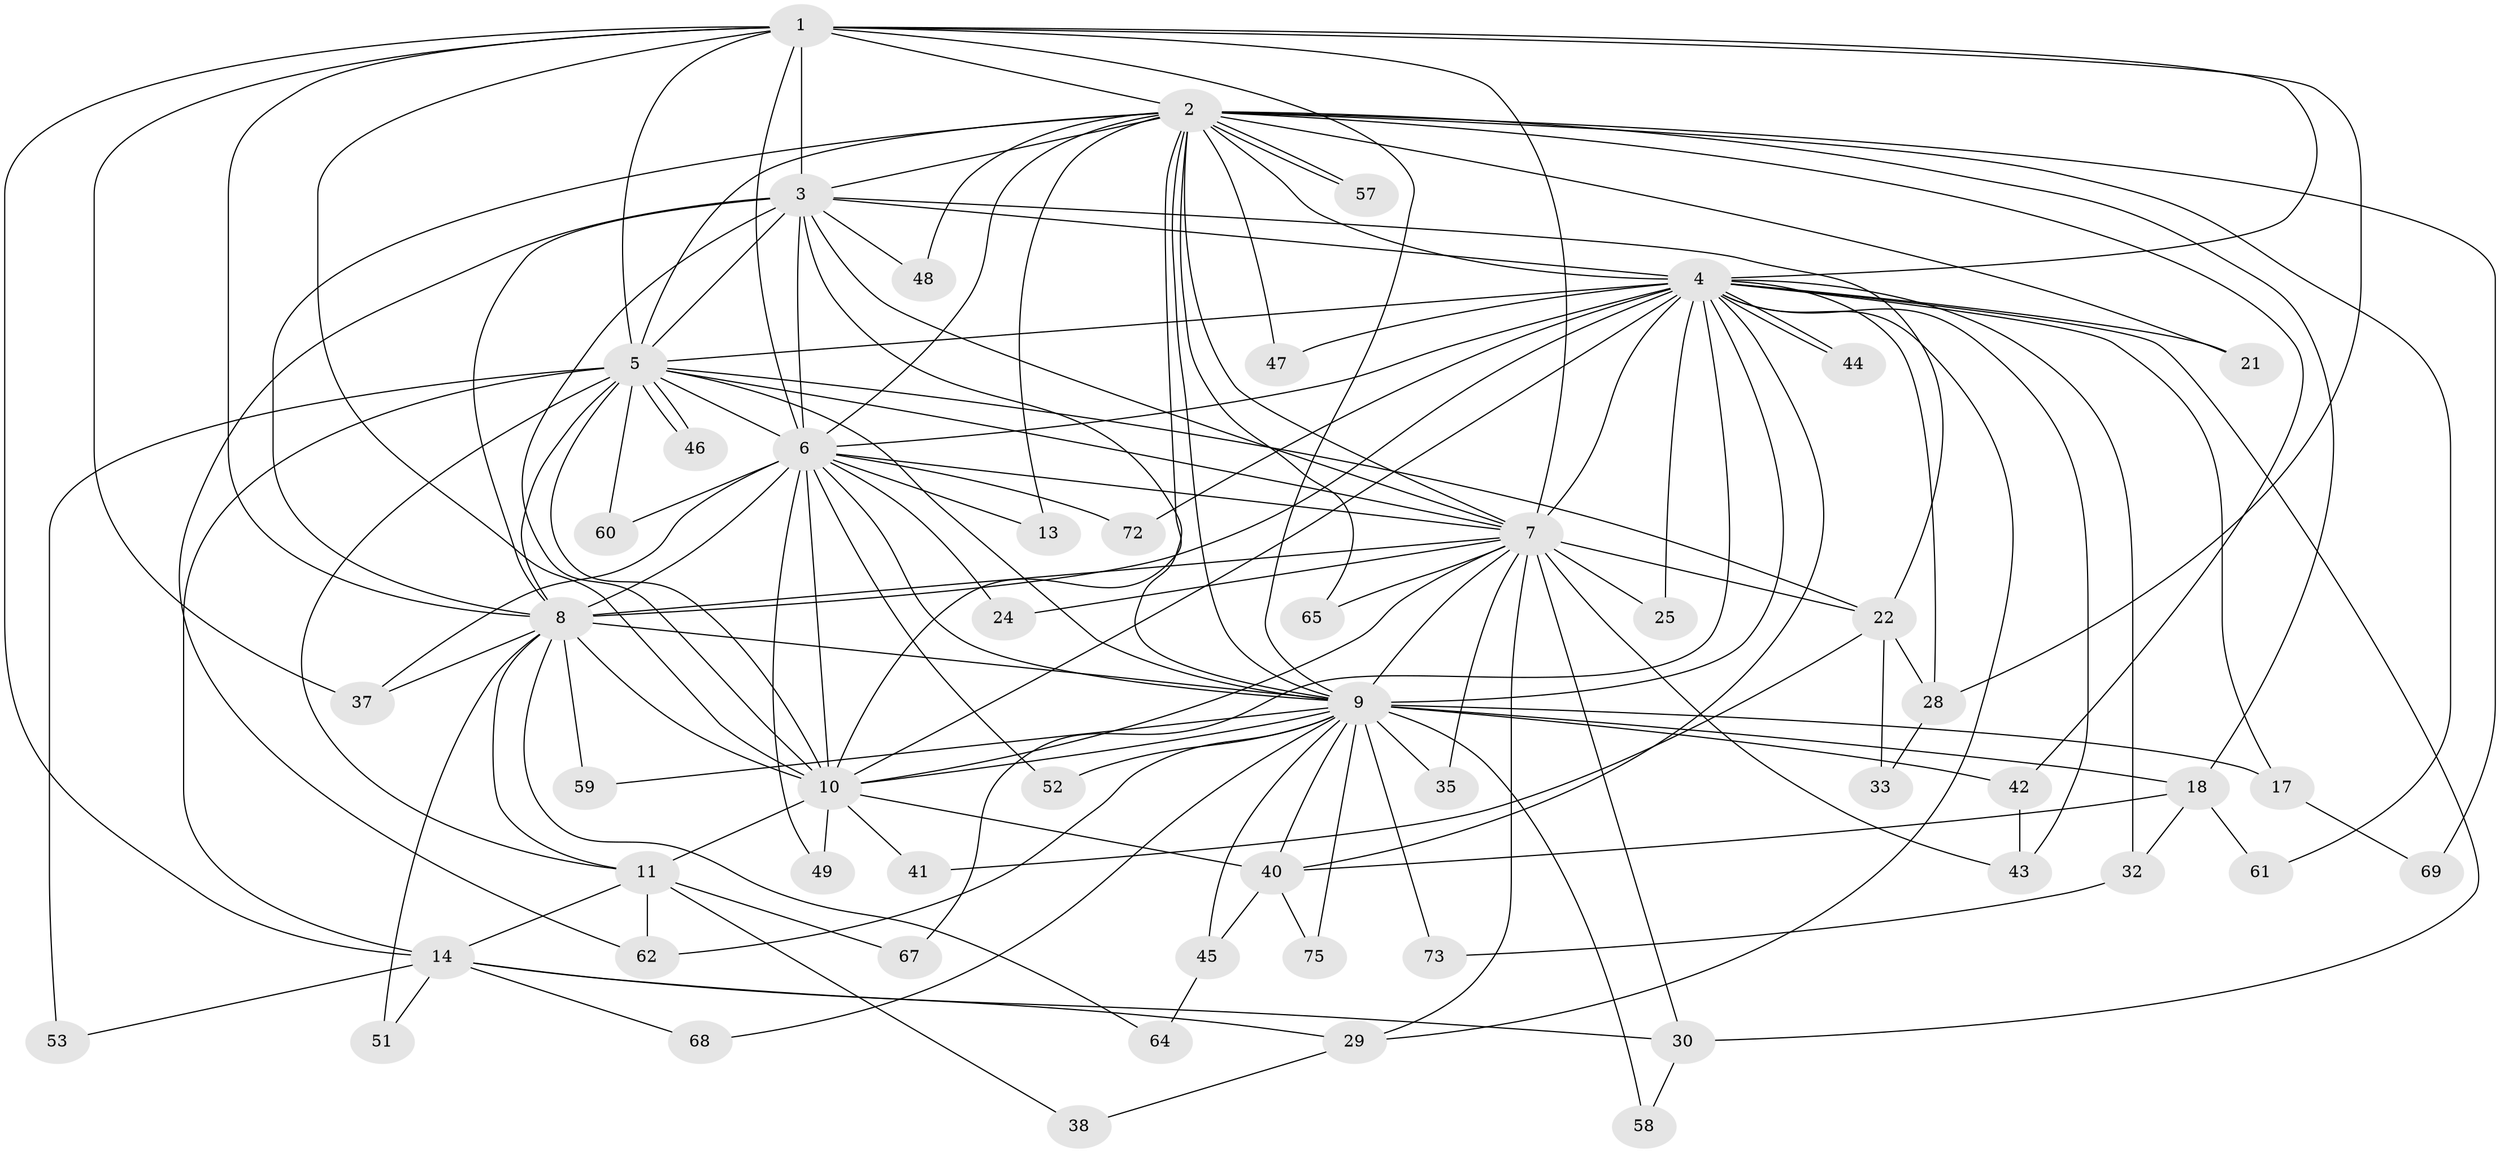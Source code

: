 // original degree distribution, {13: 0.02631578947368421, 21: 0.02631578947368421, 25: 0.013157894736842105, 17: 0.013157894736842105, 18: 0.013157894736842105, 15: 0.02631578947368421, 23: 0.013157894736842105, 7: 0.02631578947368421, 4: 0.039473684210526314, 2: 0.5526315789473685, 3: 0.21052631578947367, 5: 0.039473684210526314}
// Generated by graph-tools (version 1.1) at 2025/41/03/06/25 10:41:34]
// undirected, 54 vertices, 144 edges
graph export_dot {
graph [start="1"]
  node [color=gray90,style=filled];
  1 [super="+34"];
  2 [super="+26"];
  3 [super="+50"];
  4 [super="+16"];
  5 [super="+20"];
  6 [super="+31"];
  7 [super="+12"];
  8 [super="+54"];
  9 [super="+66"];
  10 [super="+19"];
  11 [super="+23"];
  13;
  14 [super="+15"];
  17;
  18 [super="+70"];
  21;
  22 [super="+27"];
  24;
  25;
  28 [super="+39"];
  29 [super="+36"];
  30 [super="+76"];
  32;
  33;
  35;
  37 [super="+74"];
  38;
  40 [super="+55"];
  41;
  42;
  43 [super="+56"];
  44;
  45;
  46;
  47;
  48;
  49;
  51;
  52 [super="+63"];
  53;
  57;
  58;
  59;
  60;
  61;
  62 [super="+71"];
  64;
  65;
  67;
  68;
  69;
  72;
  73;
  75;
  1 -- 2 [weight=2];
  1 -- 3;
  1 -- 4;
  1 -- 5;
  1 -- 6;
  1 -- 7;
  1 -- 8;
  1 -- 9;
  1 -- 10;
  1 -- 37;
  1 -- 14;
  1 -- 28;
  2 -- 3;
  2 -- 4;
  2 -- 5;
  2 -- 6;
  2 -- 7 [weight=2];
  2 -- 8;
  2 -- 9;
  2 -- 10;
  2 -- 13;
  2 -- 18;
  2 -- 21;
  2 -- 42;
  2 -- 47;
  2 -- 48;
  2 -- 57;
  2 -- 57;
  2 -- 65;
  2 -- 69;
  2 -- 61;
  3 -- 4;
  3 -- 5 [weight=2];
  3 -- 6;
  3 -- 7;
  3 -- 8;
  3 -- 9;
  3 -- 10;
  3 -- 48;
  3 -- 62;
  3 -- 22;
  4 -- 5;
  4 -- 6;
  4 -- 7 [weight=3];
  4 -- 8;
  4 -- 9;
  4 -- 10;
  4 -- 17;
  4 -- 21;
  4 -- 25;
  4 -- 28;
  4 -- 29;
  4 -- 32;
  4 -- 43;
  4 -- 44;
  4 -- 44;
  4 -- 47;
  4 -- 67;
  4 -- 72;
  4 -- 40;
  4 -- 30;
  5 -- 6;
  5 -- 7 [weight=2];
  5 -- 8;
  5 -- 9;
  5 -- 10;
  5 -- 11;
  5 -- 14;
  5 -- 46;
  5 -- 46;
  5 -- 53;
  5 -- 60;
  5 -- 22;
  6 -- 7;
  6 -- 8 [weight=2];
  6 -- 9;
  6 -- 10 [weight=2];
  6 -- 13;
  6 -- 24;
  6 -- 37;
  6 -- 49;
  6 -- 52;
  6 -- 60;
  6 -- 72;
  7 -- 8;
  7 -- 9 [weight=2];
  7 -- 10 [weight=2];
  7 -- 22;
  7 -- 24;
  7 -- 25;
  7 -- 29;
  7 -- 30;
  7 -- 65;
  7 -- 35;
  7 -- 43;
  8 -- 9;
  8 -- 10;
  8 -- 11;
  8 -- 37;
  8 -- 51;
  8 -- 59;
  8 -- 64;
  9 -- 10;
  9 -- 17;
  9 -- 18;
  9 -- 35;
  9 -- 40;
  9 -- 42;
  9 -- 45;
  9 -- 52 [weight=2];
  9 -- 58;
  9 -- 59;
  9 -- 62;
  9 -- 73;
  9 -- 75;
  9 -- 68;
  10 -- 40;
  10 -- 41;
  10 -- 49;
  10 -- 11;
  11 -- 14;
  11 -- 38;
  11 -- 67;
  11 -- 62;
  14 -- 30;
  14 -- 51;
  14 -- 68;
  14 -- 53;
  14 -- 29;
  17 -- 69;
  18 -- 32;
  18 -- 61;
  18 -- 40;
  22 -- 33;
  22 -- 41;
  22 -- 28;
  28 -- 33;
  29 -- 38;
  30 -- 58;
  32 -- 73;
  40 -- 45;
  40 -- 75;
  42 -- 43;
  45 -- 64;
}
